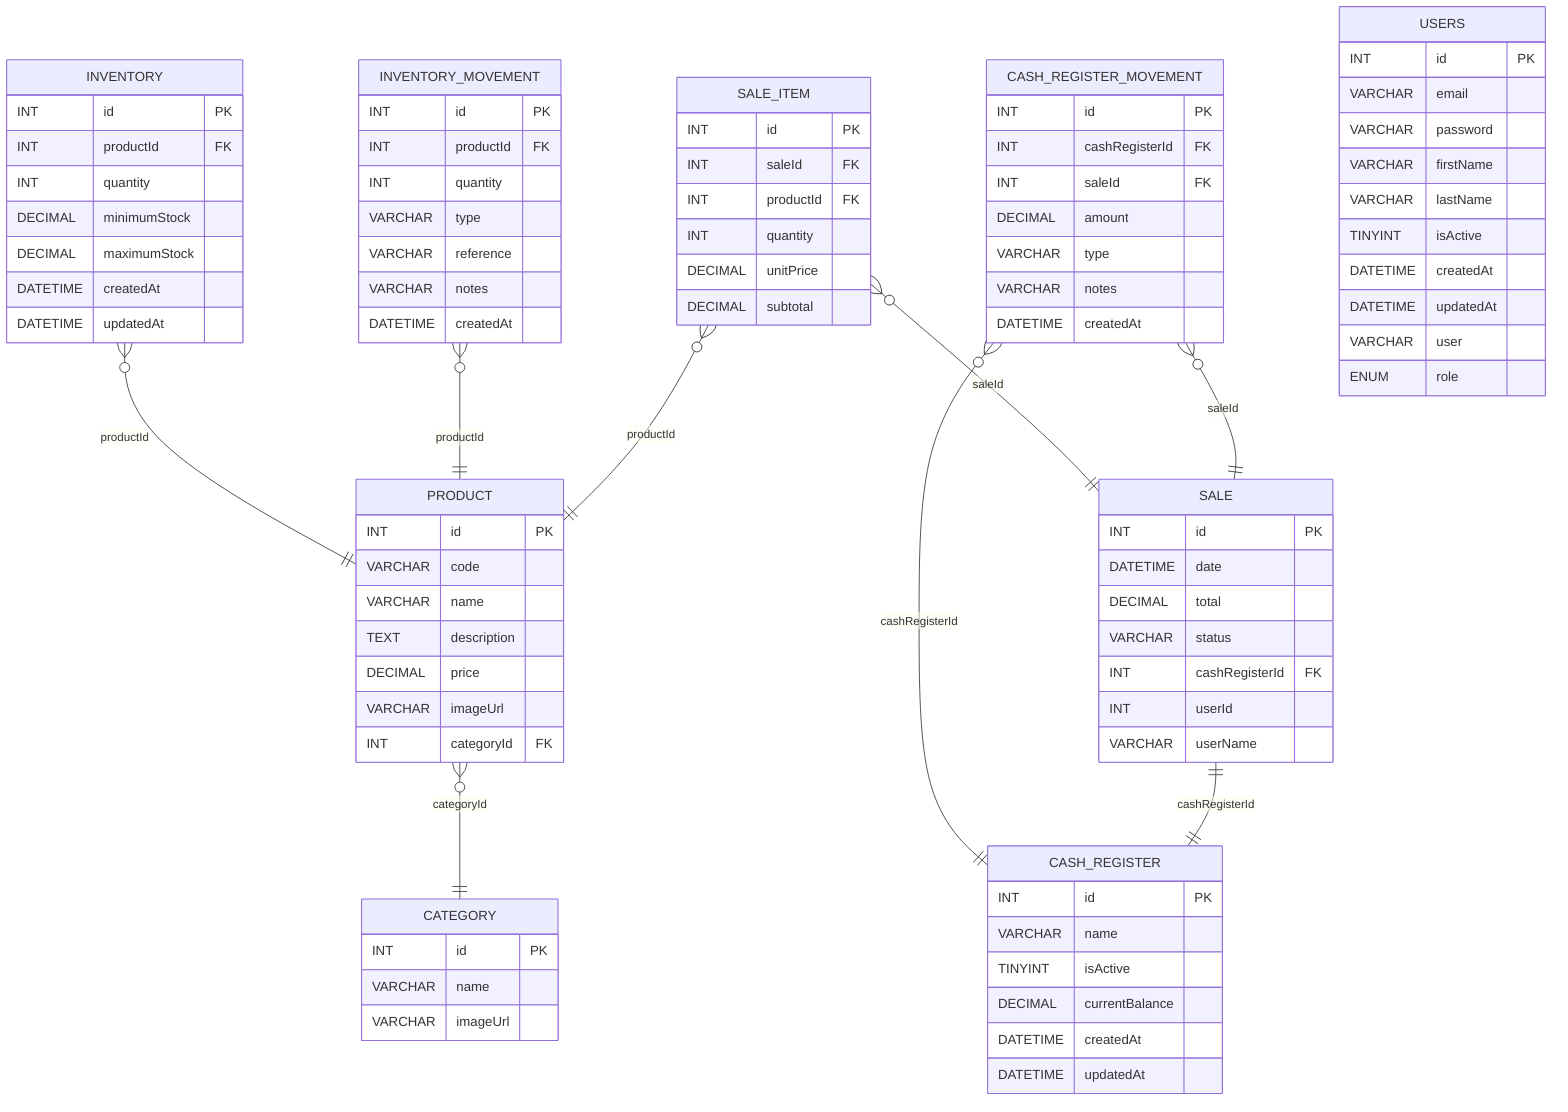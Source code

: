 erDiagram
    CATEGORY {
      INT      id PK
      VARCHAR  name
      VARCHAR  imageUrl
    }
    PRODUCT {
      INT      id PK
      VARCHAR  code
      VARCHAR  name
      TEXT     description
      DECIMAL  price
      VARCHAR  imageUrl
      INT      categoryId FK
    }
    INVENTORY {
      INT      id PK
      INT      productId FK
      INT      quantity
      DECIMAL  minimumStock
      DECIMAL  maximumStock
      DATETIME createdAt
      DATETIME updatedAt
    }
    INVENTORY_MOVEMENT {
      INT      id PK
      INT      productId FK
      INT      quantity
      VARCHAR  type
      VARCHAR  reference
      VARCHAR  notes
      DATETIME createdAt
    }
    CASH_REGISTER {
      INT      id PK
      VARCHAR  name
      TINYINT  isActive
      DECIMAL  currentBalance
      DATETIME createdAt
      DATETIME updatedAt
    }
    SALE {
      INT      id PK
      DATETIME date
      DECIMAL  total
      VARCHAR  status
      INT      cashRegisterId FK
      INT      userId
      VARCHAR  userName
    }
    CASH_REGISTER_MOVEMENT {
      INT      id PK
      INT      cashRegisterId FK
      INT      saleId FK
      DECIMAL  amount
      VARCHAR  type
      VARCHAR  notes
      DATETIME createdAt
    }
    SALE_ITEM {
      INT      id PK
      INT      saleId FK
      INT      productId FK
      INT      quantity
      DECIMAL  unitPrice
      DECIMAL  subtotal
    }
    USERS {
      INT      id PK
      VARCHAR  email
      VARCHAR  password
      VARCHAR  firstName
      VARCHAR  lastName
      TINYINT  isActive
      DATETIME createdAt
      DATETIME updatedAt
      VARCHAR  user
      ENUM     role
    }

    PRODUCT                }o--|| CATEGORY               : "categoryId"
    INVENTORY              }o--|| PRODUCT                : "productId"
    INVENTORY_MOVEMENT     }o--|| PRODUCT                : "productId"
    SALE_ITEM              }o--|| SALE                   : "saleId"
    SALE_ITEM              }o--|| PRODUCT                : "productId"
    CASH_REGISTER_MOVEMENT }o--|| CASH_REGISTER          : "cashRegisterId"
    CASH_REGISTER_MOVEMENT }o--|| SALE                   : "saleId"
    SALE                   ||--|| CASH_REGISTER          : "cashRegisterId"